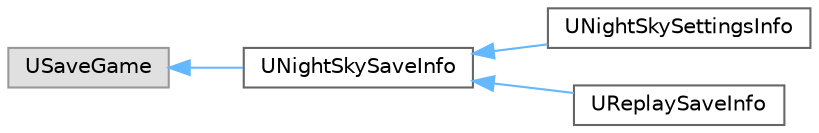 digraph "Graphical Class Hierarchy"
{
 // LATEX_PDF_SIZE
  bgcolor="transparent";
  edge [fontname=Helvetica,fontsize=10,labelfontname=Helvetica,labelfontsize=10];
  node [fontname=Helvetica,fontsize=10,shape=box,height=0.2,width=0.4];
  rankdir="LR";
  Node0 [id="Node000000",label="USaveGame",height=0.2,width=0.4,color="grey60", fillcolor="#E0E0E0", style="filled",tooltip=" "];
  Node0 -> Node1 [id="edge50_Node000000_Node000001",dir="back",color="steelblue1",style="solid",tooltip=" "];
  Node1 [id="Node000001",label="UNightSkySaveInfo",height=0.2,width=0.4,color="grey40", fillcolor="white", style="filled",URL="$class_u_night_sky_save_info.html",tooltip=" "];
  Node1 -> Node2 [id="edge51_Node000001_Node000002",dir="back",color="steelblue1",style="solid",tooltip=" "];
  Node2 [id="Node000002",label="UNightSkySettingsInfo",height=0.2,width=0.4,color="grey40", fillcolor="white", style="filled",URL="$class_u_night_sky_settings_info.html",tooltip=" "];
  Node1 -> Node3 [id="edge52_Node000001_Node000003",dir="back",color="steelblue1",style="solid",tooltip=" "];
  Node3 [id="Node000003",label="UReplaySaveInfo",height=0.2,width=0.4,color="grey40", fillcolor="white", style="filled",URL="$class_u_replay_save_info.html",tooltip=" "];
}
